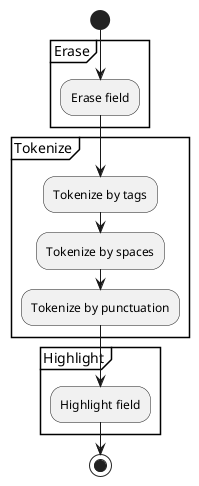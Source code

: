 @startuml
'https://plantuml.com/activity-diagram-beta


start
partition Erase {
    :Erase field;
}
partition Tokenize {
    :Tokenize by tags;
    :Tokenize by spaces;
    :Tokenize by punctuation;
}
partition Highlight {
    :Highlight field;
}
stop

@enduml
